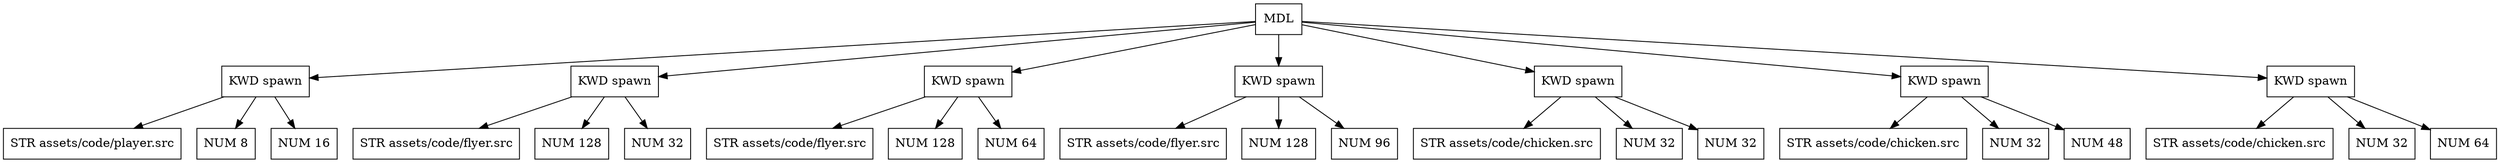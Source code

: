 digraph G {
node [shape = circle];
node0 [ uuid = "1bf635c2-9f64-4e5b-b65c-64e1ffe59220" shape = "record" label = "MDL " ];
node1 [ uuid = "41c0915c-99c2-4e16-ab2b-d3532b2a27db" shape = "record" label = "KWD spawn" ];
node2 [ uuid = "a0b9835f-3f10-4b06-b6ff-49cdabb2b93b" shape = "record" label = "STR assets/code/player.src" ];
node1 -> node2;
node3 [ uuid = "77b3f819-7c75-4351-a5aa-c71ad41b2011" shape = "record" label = "NUM 8" ];
node1 -> node3;
node4 [ uuid = "c59fdcee-a7b1-4987-9910-7b2841e052c9" shape = "record" label = "NUM 16" ];
node1 -> node4;
node0 -> node1;
node5 [ uuid = "65a37b4a-03ee-459f-ae54-5db9efd2fc68" shape = "record" label = "KWD spawn" ];
node6 [ uuid = "1039821e-d12f-4b33-9eee-d117a2f8d3c5" shape = "record" label = "STR assets/code/flyer.src" ];
node5 -> node6;
node7 [ uuid = "846121b8-0b12-45f7-8ee3-e2e1e3e38d72" shape = "record" label = "NUM 128" ];
node5 -> node7;
node8 [ uuid = "da6f479a-a8d6-4484-a595-73e10a0a6deb" shape = "record" label = "NUM 32" ];
node5 -> node8;
node0 -> node5;
node9 [ uuid = "1f50d205-718f-4563-90ea-e75c00334e2a" shape = "record" label = "KWD spawn" ];
node10 [ uuid = "9a7032f1-0e49-4523-9aac-aa26c786ff1c" shape = "record" label = "STR assets/code/flyer.src" ];
node9 -> node10;
node11 [ uuid = "3fb92237-57fa-4622-b0a6-95a9aede2036" shape = "record" label = "NUM 128" ];
node9 -> node11;
node12 [ uuid = "2ad61067-9164-43a4-b752-3a465bb887db" shape = "record" label = "NUM 64" ];
node9 -> node12;
node0 -> node9;
node13 [ uuid = "a9991c37-21b7-4a95-882f-856efdb49e3d" shape = "record" label = "KWD spawn" ];
node14 [ uuid = "aa71e14e-c0db-4046-8122-02a9fd056fc8" shape = "record" label = "STR assets/code/flyer.src" ];
node13 -> node14;
node15 [ uuid = "3fb1b2e3-40e3-4345-b593-e78f7e634384" shape = "record" label = "NUM 128" ];
node13 -> node15;
node16 [ uuid = "1684dc9c-c862-4a2e-8607-92c04ed37c7b" shape = "record" label = "NUM 96" ];
node13 -> node16;
node0 -> node13;
node17 [ uuid = "3593b1f8-599d-4cd7-b051-3c7946e3b11c" shape = "record" label = "KWD spawn" ];
node18 [ uuid = "5c185bc9-9ec7-4ea5-b6bf-e046b5fd8537" shape = "record" label = "STR assets/code/chicken.src" ];
node17 -> node18;
node19 [ uuid = "4717a2e8-df81-4bbe-bd8f-2d3e7a99b08f" shape = "record" label = "NUM 32" ];
node17 -> node19;
node20 [ uuid = "f1296b91-0d32-456d-ad34-3f2023612538" shape = "record" label = "NUM 32" ];
node17 -> node20;
node0 -> node17;
node21 [ uuid = "937077f8-521e-43fb-9e26-7bbfaf4de981" shape = "record" label = "KWD spawn" ];
node22 [ uuid = "68db1c10-9408-4c25-8b9b-b5f4468bbf82" shape = "record" label = "STR assets/code/chicken.src" ];
node21 -> node22;
node23 [ uuid = "255cfd53-cf58-46b4-a9ca-7e2299949beb" shape = "record" label = "NUM 32" ];
node21 -> node23;
node24 [ uuid = "b45070b7-174d-470f-ab37-1431e90acc39" shape = "record" label = "NUM 48" ];
node21 -> node24;
node0 -> node21;
node25 [ uuid = "5f9cf811-ec68-41eb-b416-23868c4c37da" shape = "record" label = "KWD spawn" ];
node26 [ uuid = "a4651d83-9975-4ca2-b649-948025cf6f97" shape = "record" label = "STR assets/code/chicken.src" ];
node25 -> node26;
node27 [ uuid = "4e2dd6ce-c651-4921-9057-9622ecc25761" shape = "record" label = "NUM 32" ];
node25 -> node27;
node28 [ uuid = "0826457a-a492-4e26-9419-53244622e33a" shape = "record" label = "NUM 64" ];
node25 -> node28;
node0 -> node25;
}

